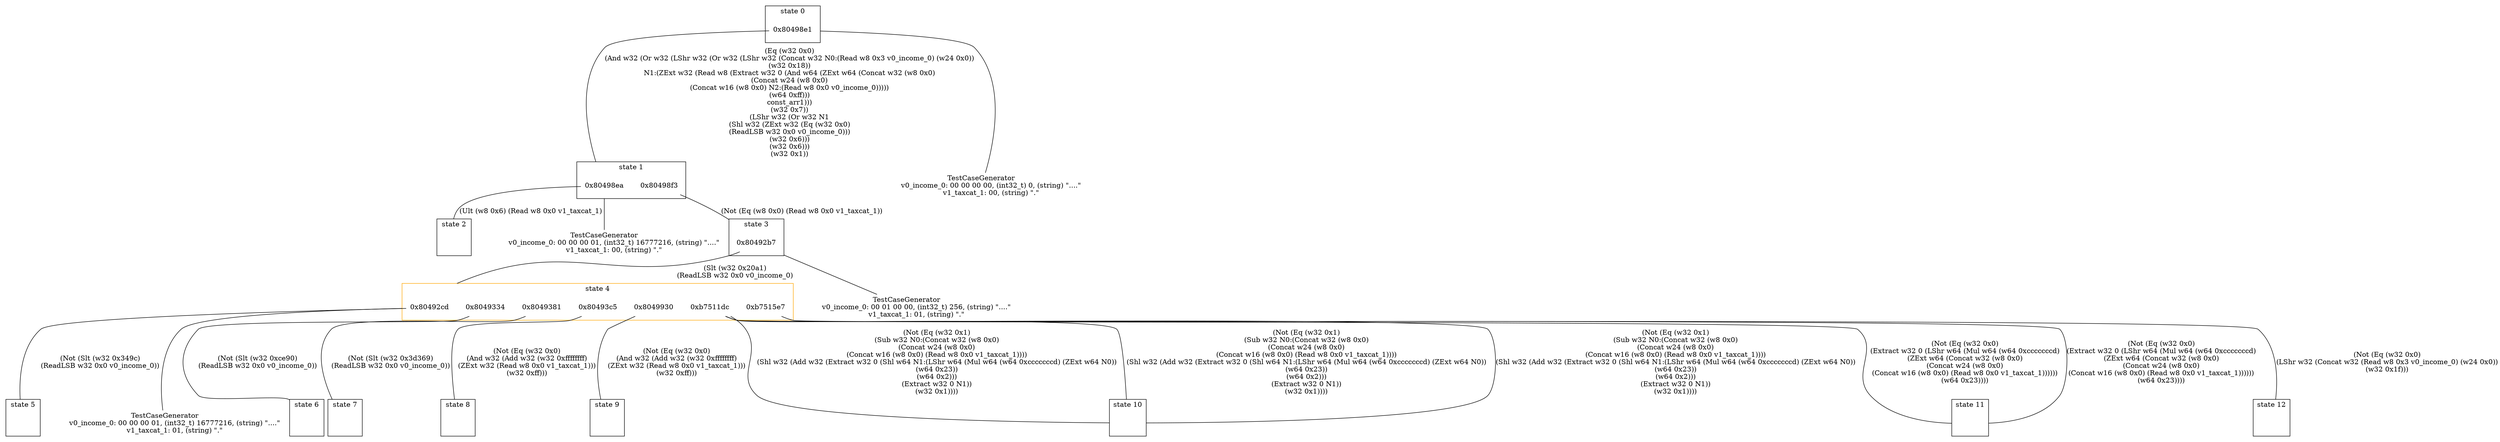 digraph Tree {
	graph [compound=true shape=box]
	node [shape=none]
	edge [arrowhead=none]
		subgraph cluster_1 {
			graph [color=black label="state 1" shape=box]
				"80498ea" [label="0x80498ea"]
				"80498f3" [label="0x80498f3"]
		}
		subgraph cluster_0 {
			graph [color=black label="state 0" shape=box]
				"80498e1" [label="0x80498e1"]
		}
		subgraph cluster_3 {
			graph [color=black label="state 3" shape=box]
				"80492b7" [label="0x80492b7"]
		}
		subgraph cluster_4 {
			graph [color=orange label="state 4" shape=box]
				"80492cd" [label="0x80492cd"]
				8049334 [label="0x8049334"]
				8049381 [label="0x8049381"]
				"80493c5" [label="0x80493c5"]
				8049930 [label="0x8049930"]
				b7511dc [label="0xb7511dc"]
				b7511dc [label="0xb7511dc"]
				b7515e7 [label="0xb7515e7"]
				b7511dc [label="0xb7511dc"]
				b7511dc [label="0xb7511dc"]
				b7511dc [label="0xb7511dc"]
				b7511dc [label="0xb7511dc"]
				b7511dc [label="0xb7511dc"]
				b7511dc [label="0xb7511dc"]
				b7511dc [label="0xb7511dc"]
				b7511dc [label="0xb7511dc"]
				b7511dc [label="0xb7511dc"]
				b7511dc [label="0xb7511dc"]
				b7511dc [label="0xb7511dc"]
				b7511dc [label="0xb7511dc"]
				b7511dc [label="0xb7511dc"]
				b7511dc [label="0xb7511dc"]
				b7511dc [label="0xb7511dc"]
				b7511dc [label="0xb7511dc"]
		}
			"80498e1" -> "80498ea" [label="(Eq (w32 0x0)
(And w32 (Or w32 (LShr w32 (Or w32 (LShr w32 (Concat w32 N0:(Read w8 0x3 v0_income_0) (w24 0x0))
(w32 0x18))
N1:(ZExt w32 (Read w8 (Extract w32 0 (And w64 (ZExt w64 (Concat w32 (w8 0x0)
(Concat w24 (w8 0x0)
(Concat w16 (w8 0x0) N2:(Read w8 0x0 v0_income_0)))))
(w64 0xff)))
const_arr1)))
(w32 0x7))
(LShr w32 (Or w32 N1
(Shl w32 (ZExt w32 (Eq (w32 0x0)
(ReadLSB w32 0x0 v0_income_0)))
(w32 0x6)))
(w32 0x6)))
(w32 0x1))" lhead=cluster_1]
		subgraph cluster_2 {
			graph [color=black label="state 2" shape=box]
				cluster_2 [label=" "]
		}
			"80498ea" -> cluster_2 [label="(Ult (w8 0x6) (Read w8 0x0 v1_taxcat_1)" lhead=cluster_2]
			"80498f3" -> "80492b7" [label="(Not (Eq (w8 0x0) (Read w8 0x0 v1_taxcat_1))" lhead=cluster_3]
			"80492b7" -> "80492cd" [label="(Slt (w32 0x20a1)
(ReadLSB w32 0x0 v0_income_0)" lhead=cluster_4]
		subgraph cluster_5 {
			graph [color=black label="state 5" shape=box]
				cluster_5 [label=" "]
		}
			"80492cd" -> cluster_5 [label="(Not (Slt (w32 0x349c)
(ReadLSB w32 0x0 v0_income_0))" lhead=cluster_5]
		subgraph cluster_6 {
			graph [color=black label="state 6" shape=box]
				cluster_6 [label=" "]
		}
			8049334 -> cluster_6 [label="(Not (Slt (w32 0xce90)
(ReadLSB w32 0x0 v0_income_0))" lhead=cluster_6]
		subgraph cluster_7 {
			graph [color=black label="state 7" shape=box]
				cluster_7 [label=" "]
		}
			8049381 -> cluster_7 [label="(Not (Slt (w32 0x3d369)
(ReadLSB w32 0x0 v0_income_0))" lhead=cluster_7]
		subgraph cluster_8 {
			graph [color=black label="state 8" shape=box]
				cluster_8 [label=" "]
		}
			"80493c5" -> cluster_8 [label="(Not (Eq (w32 0x0)
(And w32 (Add w32 (w32 0xffffffff)
(ZExt w32 (Read w8 0x0 v1_taxcat_1)))
(w32 0xff)))" lhead=cluster_8]
		subgraph cluster_9 {
			graph [color=black label="state 9" shape=box]
				cluster_9 [label=" "]
		}
			8049930 -> cluster_9 [label="(Not (Eq (w32 0x0)
(And w32 (Add w32 (w32 0xffffffff)
(ZExt w32 (Read w8 0x0 v1_taxcat_1)))
(w32 0xff)))" lhead=cluster_9]
		subgraph cluster_10 {
			graph [color=black label="state 10" shape=box]
				cluster_10 [label=" "]
		}
			b7511dc -> cluster_10 [label="(Not (Eq (w32 0x1)
(Sub w32 N0:(Concat w32 (w8 0x0)
(Concat w24 (w8 0x0)
(Concat w16 (w8 0x0) (Read w8 0x0 v1_taxcat_1))))
(Shl w32 (Add w32 (Extract w32 0 (Shl w64 N1:(LShr w64 (Mul w64 (w64 0xcccccccd) (ZExt w64 N0))
(w64 0x23))
(w64 0x2)))
(Extract w32 0 N1))
(w32 0x1))))" lhead=cluster_10]
		subgraph cluster_11 {
			graph [color=black label="state 11" shape=box]
				cluster_11 [label=" "]
		}
			b7511dc -> cluster_11 [label="(Not (Eq (w32 0x0)
(Extract w32 0 (LShr w64 (Mul w64 (w64 0xcccccccd)
(ZExt w64 (Concat w32 (w8 0x0)
(Concat w24 (w8 0x0)
(Concat w16 (w8 0x0) (Read w8 0x0 v1_taxcat_1))))))
(w64 0x23))))" lhead=cluster_11]
		subgraph cluster_12 {
			graph [color=black label="state 12" shape=box]
				cluster_12 [label=" "]
		}
			b7515e7 -> cluster_12 [label="(Not (Eq (w32 0x0)
(LShr w32 (Concat w32 (Read w8 0x3 v0_income_0) (w24 0x0))
(w32 0x1f)))" lhead=cluster_12]
		subgraph cluster_10 {
			graph [color=black label="state 10" shape=box]
				cluster_10 [label=" "]
		}
			b7511dc -> cluster_10 [label="(Not (Eq (w32 0x1)
(Sub w32 N0:(Concat w32 (w8 0x0)
(Concat w24 (w8 0x0)
(Concat w16 (w8 0x0) (Read w8 0x0 v1_taxcat_1))))
(Shl w32 (Add w32 (Extract w32 0 (Shl w64 N1:(LShr w64 (Mul w64 (w64 0xcccccccd) (ZExt w64 N0))
(w64 0x23))
(w64 0x2)))
(Extract w32 0 N1))
(w32 0x1))))" lhead=cluster_10]
		subgraph cluster_11 {
			graph [color=black label="state 11" shape=box]
				cluster_11 [label=" "]
		}
			b7511dc -> cluster_11 [label="(Not (Eq (w32 0x0)
(Extract w32 0 (LShr w64 (Mul w64 (w64 0xcccccccd)
(ZExt w64 (Concat w32 (w8 0x0)
(Concat w24 (w8 0x0)
(Concat w16 (w8 0x0) (Read w8 0x0 v1_taxcat_1))))))
(w64 0x23))))" lhead=cluster_11]
		subgraph cluster_10 {
			graph [color=black label="state 10" shape=box]
				cluster_10 [label=" "]
		}
			b7511dc -> cluster_10 [label="(Not (Eq (w32 0x1)
(Sub w32 N0:(Concat w32 (w8 0x0)
(Concat w24 (w8 0x0)
(Concat w16 (w8 0x0) (Read w8 0x0 v1_taxcat_1))))
(Shl w32 (Add w32 (Extract w32 0 (Shl w64 N1:(LShr w64 (Mul w64 (w64 0xcccccccd) (ZExt w64 N0))
(w64 0x23))
(w64 0x2)))
(Extract w32 0 N1))
(w32 0x1))))" lhead=cluster_10]
		tcg1 [label="TestCaseGenerator
         v0_income_0: 00 00 00 01, (int32_t) 16777216, (string) \"....\"
         v1_taxcat_1: 00, (string) \".\""]
			"80498ea" -> tcg1 [ltail=cluster_1]
		tcg0 [label="TestCaseGenerator
         v0_income_0: 00 00 00 00, (int32_t) 0, (string) \"....\"
         v1_taxcat_1: 00, (string) \".\""]
			"80498e1" -> tcg0 [ltail=cluster_0]
		tcg3 [label="TestCaseGenerator
         v0_income_0: 00 01 00 00, (int32_t) 256, (string) \"....\"
         v1_taxcat_1: 01, (string) \".\""]
			"80492b7" -> tcg3 [ltail=cluster_3]
		tcg4 [label="TestCaseGenerator
         v0_income_0: 00 00 00 01, (int32_t) 16777216, (string) \"....\"
         v1_taxcat_1: 01, (string) \".\""]
			"80492cd" -> tcg4 [ltail=cluster_4]
}

